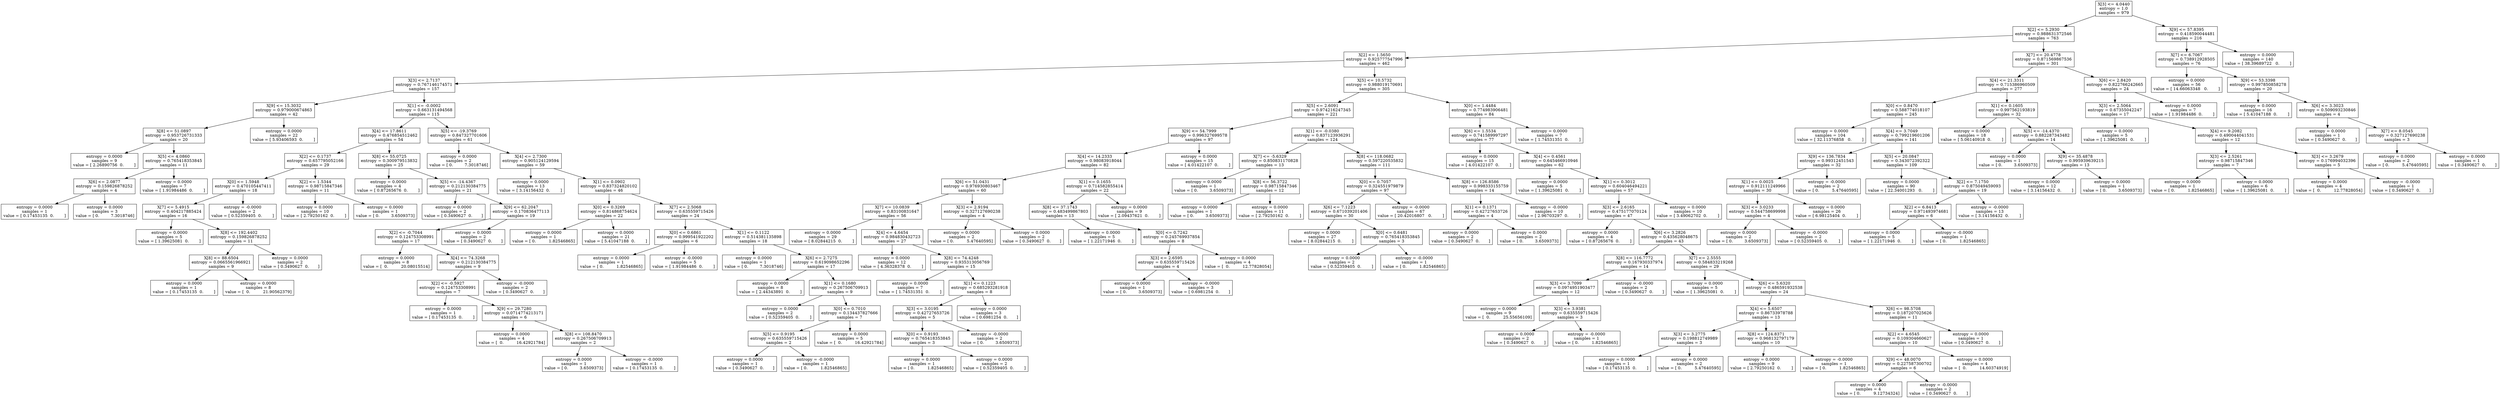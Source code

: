 digraph Tree {
0 [label="X[3] <= 4.0440\nentropy = 1.0\nsamples = 979", shape="box"] ;
1 [label="X[2] <= 5.2930\nentropy = 0.988631372546\nsamples = 763", shape="box"] ;
0 -> 1 ;
2 [label="X[2] <= 1.5650\nentropy = 0.925777547996\nsamples = 462", shape="box"] ;
1 -> 2 ;
3 [label="X[3] <= 2.7137\nentropy = 0.767146174571\nsamples = 157", shape="box"] ;
2 -> 3 ;
4 [label="X[9] <= 15.3032\nentropy = 0.979000674863\nsamples = 42", shape="box"] ;
3 -> 4 ;
5 [label="X[8] <= 51.0897\nentropy = 0.953726731333\nsamples = 20", shape="box"] ;
4 -> 5 ;
6 [label="entropy = 0.0000\nsamples = 9\nvalue = [ 2.26890756  0.        ]", shape="box"] ;
5 -> 6 ;
7 [label="X[5] <= 4.0860\nentropy = 0.765418353845\nsamples = 11", shape="box"] ;
5 -> 7 ;
8 [label="X[6] <= 2.0877\nentropy = 0.159826878252\nsamples = 4", shape="box"] ;
7 -> 8 ;
9 [label="entropy = 0.0000\nsamples = 1\nvalue = [ 0.17453135  0.        ]", shape="box"] ;
8 -> 9 ;
10 [label="entropy = 0.0000\nsamples = 3\nvalue = [ 0.         7.3018746]", shape="box"] ;
8 -> 10 ;
11 [label="entropy = 0.0000\nsamples = 7\nvalue = [ 1.91984486  0.        ]", shape="box"] ;
7 -> 11 ;
12 [label="entropy = 0.0000\nsamples = 22\nvalue = [ 5.93406593  0.        ]", shape="box"] ;
4 -> 12 ;
13 [label="X[1] <= -0.0002\nentropy = 0.663131494568\nsamples = 115", shape="box"] ;
3 -> 13 ;
14 [label="X[4] <= 17.8611\nentropy = 0.476854512462\nsamples = 54", shape="box"] ;
13 -> 14 ;
15 [label="X[2] <= 0.1737\nentropy = 0.657795052166\nsamples = 29", shape="box"] ;
14 -> 15 ;
16 [label="X[0] <= 1.5948\nentropy = 0.470105447411\nsamples = 18", shape="box"] ;
15 -> 16 ;
17 [label="X[7] <= 5.4915\nentropy = 0.404217885424\nsamples = 16", shape="box"] ;
16 -> 17 ;
18 [label="entropy = 0.0000\nsamples = 5\nvalue = [ 1.39625081  0.        ]", shape="box"] ;
17 -> 18 ;
19 [label="X[8] <= 192.4402\nentropy = 0.159826878252\nsamples = 11", shape="box"] ;
17 -> 19 ;
20 [label="X[8] <= 88.6504\nentropy = 0.0665561966921\nsamples = 9", shape="box"] ;
19 -> 20 ;
21 [label="entropy = 0.0000\nsamples = 1\nvalue = [ 0.17453135  0.        ]", shape="box"] ;
20 -> 21 ;
22 [label="entropy = 0.0000\nsamples = 8\nvalue = [  0.          21.90562379]", shape="box"] ;
20 -> 22 ;
23 [label="entropy = 0.0000\nsamples = 2\nvalue = [ 0.3490627  0.       ]", shape="box"] ;
19 -> 23 ;
24 [label="entropy = -0.0000\nsamples = 2\nvalue = [ 0.52359405  0.        ]", shape="box"] ;
16 -> 24 ;
25 [label="X[2] <= 1.5344\nentropy = 0.98715847346\nsamples = 11", shape="box"] ;
15 -> 25 ;
26 [label="entropy = 0.0000\nsamples = 10\nvalue = [ 2.79250162  0.        ]", shape="box"] ;
25 -> 26 ;
27 [label="entropy = 0.0000\nsamples = 1\nvalue = [ 0.         3.6509373]", shape="box"] ;
25 -> 27 ;
28 [label="X[8] <= 55.0725\nentropy = 0.300979513832\nsamples = 25", shape="box"] ;
14 -> 28 ;
29 [label="entropy = 0.0000\nsamples = 4\nvalue = [ 0.87265676  0.        ]", shape="box"] ;
28 -> 29 ;
30 [label="X[5] <= -14.4367\nentropy = 0.212130384775\nsamples = 21", shape="box"] ;
28 -> 30 ;
31 [label="entropy = 0.0000\nsamples = 2\nvalue = [ 0.3490627  0.       ]", shape="box"] ;
30 -> 31 ;
32 [label="X[9] <= 62.2047\nentropy = 0.170836477113\nsamples = 19", shape="box"] ;
30 -> 32 ;
33 [label="X[2] <= -0.7044\nentropy = 0.124753308991\nsamples = 17", shape="box"] ;
32 -> 33 ;
34 [label="entropy = 0.0000\nsamples = 8\nvalue = [  0.          20.08015514]", shape="box"] ;
33 -> 34 ;
35 [label="X[4] <= 74.3268\nentropy = 0.212130384775\nsamples = 9", shape="box"] ;
33 -> 35 ;
36 [label="X[2] <= -0.5927\nentropy = 0.124753308991\nsamples = 7", shape="box"] ;
35 -> 36 ;
37 [label="entropy = 0.0000\nsamples = 1\nvalue = [ 0.17453135  0.        ]", shape="box"] ;
36 -> 37 ;
38 [label="X[9] <= 29.7280\nentropy = 0.0714774213171\nsamples = 6", shape="box"] ;
36 -> 38 ;
39 [label="entropy = 0.0000\nsamples = 4\nvalue = [  0.          16.42921784]", shape="box"] ;
38 -> 39 ;
40 [label="X[8] <= 108.8470\nentropy = 0.267506709913\nsamples = 2", shape="box"] ;
38 -> 40 ;
41 [label="entropy = 0.0000\nsamples = 1\nvalue = [ 0.         3.6509373]", shape="box"] ;
40 -> 41 ;
42 [label="entropy = -0.0000\nsamples = 1\nvalue = [ 0.17453135  0.        ]", shape="box"] ;
40 -> 42 ;
43 [label="entropy = -0.0000\nsamples = 2\nvalue = [ 0.3490627  0.       ]", shape="box"] ;
35 -> 43 ;
44 [label="entropy = 0.0000\nsamples = 2\nvalue = [ 0.3490627  0.       ]", shape="box"] ;
32 -> 44 ;
45 [label="X[5] <= -19.3769\nentropy = 0.847327701606\nsamples = 61", shape="box"] ;
13 -> 45 ;
46 [label="entropy = 0.0000\nsamples = 2\nvalue = [ 0.         7.3018746]", shape="box"] ;
45 -> 46 ;
47 [label="X[4] <= 2.7300\nentropy = 0.905124129594\nsamples = 59", shape="box"] ;
45 -> 47 ;
48 [label="entropy = 0.0000\nsamples = 13\nvalue = [ 3.14156432  0.        ]", shape="box"] ;
47 -> 48 ;
49 [label="X[1] <= 0.0902\nentropy = 0.837324820102\nsamples = 46", shape="box"] ;
47 -> 49 ;
50 [label="X[0] <= 0.3269\nentropy = 0.814868754624\nsamples = 22", shape="box"] ;
49 -> 50 ;
51 [label="entropy = 0.0000\nsamples = 1\nvalue = [ 0.          1.82546865]", shape="box"] ;
50 -> 51 ;
52 [label="entropy = 0.0000\nsamples = 21\nvalue = [ 5.41047188  0.        ]", shape="box"] ;
50 -> 52 ;
53 [label="X[7] <= 2.5068\nentropy = 0.635559715426\nsamples = 24", shape="box"] ;
49 -> 53 ;
54 [label="X[0] <= 0.6861\nentropy = 0.999541922202\nsamples = 6", shape="box"] ;
53 -> 54 ;
55 [label="entropy = 0.0000\nsamples = 1\nvalue = [ 0.          1.82546865]", shape="box"] ;
54 -> 55 ;
56 [label="entropy = -0.0000\nsamples = 5\nvalue = [ 1.91984486  0.        ]", shape="box"] ;
54 -> 56 ;
57 [label="X[1] <= 0.1122\nentropy = 0.514381135898\nsamples = 18", shape="box"] ;
53 -> 57 ;
58 [label="entropy = 0.0000\nsamples = 1\nvalue = [ 0.         7.3018746]", shape="box"] ;
57 -> 58 ;
59 [label="X[6] <= 2.7275\nentropy = 0.619098652296\nsamples = 17", shape="box"] ;
57 -> 59 ;
60 [label="entropy = 0.0000\nsamples = 8\nvalue = [ 2.44343891  0.        ]", shape="box"] ;
59 -> 60 ;
61 [label="X[1] <= 0.1680\nentropy = 0.267506709913\nsamples = 9", shape="box"] ;
59 -> 61 ;
62 [label="entropy = 0.0000\nsamples = 2\nvalue = [ 0.52359405  0.        ]", shape="box"] ;
61 -> 62 ;
63 [label="X[0] <= 0.7010\nentropy = 0.134437827666\nsamples = 7", shape="box"] ;
61 -> 63 ;
64 [label="X[5] <= 0.9195\nentropy = 0.635559715426\nsamples = 2", shape="box"] ;
63 -> 64 ;
65 [label="entropy = 0.0000\nsamples = 1\nvalue = [ 0.3490627  0.       ]", shape="box"] ;
64 -> 65 ;
66 [label="entropy = -0.0000\nsamples = 1\nvalue = [ 0.          1.82546865]", shape="box"] ;
64 -> 66 ;
67 [label="entropy = 0.0000\nsamples = 5\nvalue = [  0.          16.42921784]", shape="box"] ;
63 -> 67 ;
68 [label="X[5] <= 10.5732\nentropy = 0.988019170691\nsamples = 305", shape="box"] ;
2 -> 68 ;
69 [label="X[5] <= 2.6091\nentropy = 0.974216247345\nsamples = 221", shape="box"] ;
68 -> 69 ;
70 [label="X[9] <= 54.7999\nentropy = 0.996327699578\nsamples = 97", shape="box"] ;
69 -> 70 ;
71 [label="X[4] <= 14.2333\nentropy = 0.98083918044\nsamples = 82", shape="box"] ;
70 -> 71 ;
72 [label="X[6] <= 51.0431\nentropy = 0.976930803467\nsamples = 60", shape="box"] ;
71 -> 72 ;
73 [label="X[7] <= 10.0839\nentropy = 0.83100831647\nsamples = 56", shape="box"] ;
72 -> 73 ;
74 [label="entropy = 0.0000\nsamples = 29\nvalue = [ 8.02844215  0.        ]", shape="box"] ;
73 -> 74 ;
75 [label="X[4] <= 4.6454\nentropy = 0.984830432723\nsamples = 27", shape="box"] ;
73 -> 75 ;
76 [label="entropy = 0.0000\nsamples = 12\nvalue = [ 4.36328378  0.        ]", shape="box"] ;
75 -> 76 ;
77 [label="X[8] <= 74.4248\nentropy = 0.935313056769\nsamples = 15", shape="box"] ;
75 -> 77 ;
78 [label="entropy = 0.0000\nsamples = 7\nvalue = [ 1.74531351  0.        ]", shape="box"] ;
77 -> 78 ;
79 [label="X[1] <= 0.1223\nentropy = 0.685293281918\nsamples = 8", shape="box"] ;
77 -> 79 ;
80 [label="X[3] <= 3.0195\nentropy = 0.42727653726\nsamples = 5", shape="box"] ;
79 -> 80 ;
81 [label="X[0] <= 0.9193\nentropy = 0.765418353845\nsamples = 3", shape="box"] ;
80 -> 81 ;
82 [label="entropy = 0.0000\nsamples = 1\nvalue = [ 0.          1.82546865]", shape="box"] ;
81 -> 82 ;
83 [label="entropy = 0.0000\nsamples = 2\nvalue = [ 0.52359405  0.        ]", shape="box"] ;
81 -> 83 ;
84 [label="entropy = -0.0000\nsamples = 2\nvalue = [ 0.         3.6509373]", shape="box"] ;
80 -> 84 ;
85 [label="entropy = 0.0000\nsamples = 3\nvalue = [ 0.6981254  0.       ]", shape="box"] ;
79 -> 85 ;
86 [label="X[3] <= 2.9194\nentropy = 0.327127690238\nsamples = 4", shape="box"] ;
72 -> 86 ;
87 [label="entropy = 0.0000\nsamples = 2\nvalue = [ 0.          5.47640595]", shape="box"] ;
86 -> 87 ;
88 [label="entropy = 0.0000\nsamples = 2\nvalue = [ 0.3490627  0.       ]", shape="box"] ;
86 -> 88 ;
89 [label="X[1] <= 0.1655\nentropy = 0.714582855414\nsamples = 22", shape="box"] ;
71 -> 89 ;
90 [label="X[8] <= 37.1743\nentropy = 0.483499867803\nsamples = 13", shape="box"] ;
89 -> 90 ;
91 [label="entropy = 0.0000\nsamples = 5\nvalue = [ 1.22171946  0.        ]", shape="box"] ;
90 -> 91 ;
92 [label="X[0] <= 0.7242\nentropy = 0.245769937854\nsamples = 8", shape="box"] ;
90 -> 92 ;
93 [label="X[3] <= 2.6595\nentropy = 0.635559715426\nsamples = 4", shape="box"] ;
92 -> 93 ;
94 [label="entropy = 0.0000\nsamples = 1\nvalue = [ 0.         3.6509373]", shape="box"] ;
93 -> 94 ;
95 [label="entropy = -0.0000\nsamples = 3\nvalue = [ 0.6981254  0.       ]", shape="box"] ;
93 -> 95 ;
96 [label="entropy = 0.0000\nsamples = 4\nvalue = [  0.          12.77828054]", shape="box"] ;
92 -> 96 ;
97 [label="entropy = 0.0000\nsamples = 9\nvalue = [ 2.09437621  0.        ]", shape="box"] ;
89 -> 97 ;
98 [label="entropy = 0.0000\nsamples = 15\nvalue = [ 4.01422107  0.        ]", shape="box"] ;
70 -> 98 ;
99 [label="X[1] <= -0.0380\nentropy = 0.837123936291\nsamples = 124", shape="box"] ;
69 -> 99 ;
100 [label="X[7] <= -5.6329\nentropy = 0.850831170828\nsamples = 13", shape="box"] ;
99 -> 100 ;
101 [label="entropy = 0.0000\nsamples = 1\nvalue = [ 0.         3.6509373]", shape="box"] ;
100 -> 101 ;
102 [label="X[8] <= 56.3722\nentropy = 0.98715847346\nsamples = 12", shape="box"] ;
100 -> 102 ;
103 [label="entropy = 0.0000\nsamples = 1\nvalue = [ 0.         3.6509373]", shape="box"] ;
102 -> 103 ;
104 [label="entropy = 0.0000\nsamples = 11\nvalue = [ 2.79250162  0.        ]", shape="box"] ;
102 -> 104 ;
105 [label="X[8] <= 118.0682\nentropy = 0.597220535832\nsamples = 111", shape="box"] ;
99 -> 105 ;
106 [label="X[0] <= 0.7057\nentropy = 0.324551979879\nsamples = 97", shape="box"] ;
105 -> 106 ;
107 [label="X[6] <= 7.1223\nentropy = 0.671039201406\nsamples = 30", shape="box"] ;
106 -> 107 ;
108 [label="entropy = 0.0000\nsamples = 27\nvalue = [ 8.02844215  0.        ]", shape="box"] ;
107 -> 108 ;
109 [label="X[0] <= 0.6481\nentropy = 0.765418353845\nsamples = 3", shape="box"] ;
107 -> 109 ;
110 [label="entropy = 0.0000\nsamples = 2\nvalue = [ 0.52359405  0.        ]", shape="box"] ;
109 -> 110 ;
111 [label="entropy = -0.0000\nsamples = 1\nvalue = [ 0.          1.82546865]", shape="box"] ;
109 -> 111 ;
112 [label="entropy = -0.0000\nsamples = 67\nvalue = [ 20.42016807   0.        ]", shape="box"] ;
106 -> 112 ;
113 [label="X[8] <= 126.8586\nentropy = 0.998333155759\nsamples = 14", shape="box"] ;
105 -> 113 ;
114 [label="X[1] <= 0.1371\nentropy = 0.42727653726\nsamples = 4", shape="box"] ;
113 -> 114 ;
115 [label="entropy = 0.0000\nsamples = 2\nvalue = [ 0.3490627  0.       ]", shape="box"] ;
114 -> 115 ;
116 [label="entropy = 0.0000\nsamples = 2\nvalue = [ 0.         3.6509373]", shape="box"] ;
114 -> 116 ;
117 [label="entropy = -0.0000\nsamples = 10\nvalue = [ 2.96703297  0.        ]", shape="box"] ;
113 -> 117 ;
118 [label="X[0] <= 1.4484\nentropy = 0.774983906481\nsamples = 84", shape="box"] ;
68 -> 118 ;
119 [label="X[6] <= 1.5534\nentropy = 0.741589997297\nsamples = 77", shape="box"] ;
118 -> 119 ;
120 [label="entropy = 0.0000\nsamples = 15\nvalue = [ 4.01422107  0.        ]", shape="box"] ;
119 -> 120 ;
121 [label="X[4] <= 0.4561\nentropy = 0.645466910946\nsamples = 62", shape="box"] ;
119 -> 121 ;
122 [label="entropy = 0.0000\nsamples = 5\nvalue = [ 1.39625081  0.        ]", shape="box"] ;
121 -> 122 ;
123 [label="X[1] <= 0.3012\nentropy = 0.604046494221\nsamples = 57", shape="box"] ;
121 -> 123 ;
124 [label="X[3] <= 2.6165\nentropy = 0.475177070124\nsamples = 47", shape="box"] ;
123 -> 124 ;
125 [label="entropy = 0.0000\nsamples = 4\nvalue = [ 0.87265676  0.        ]", shape="box"] ;
124 -> 125 ;
126 [label="X[6] <= 3.2826\nentropy = 0.435628048675\nsamples = 43", shape="box"] ;
124 -> 126 ;
127 [label="X[8] <= 116.7772\nentropy = 0.167930337974\nsamples = 14", shape="box"] ;
126 -> 127 ;
128 [label="X[3] <= 3.7099\nentropy = 0.0974951903477\nsamples = 12", shape="box"] ;
127 -> 128 ;
129 [label="entropy = 0.0000\nsamples = 9\nvalue = [  0.          25.55656109]", shape="box"] ;
128 -> 129 ;
130 [label="X[3] <= 3.9381\nentropy = 0.635559715426\nsamples = 3", shape="box"] ;
128 -> 130 ;
131 [label="entropy = 0.0000\nsamples = 2\nvalue = [ 0.3490627  0.       ]", shape="box"] ;
130 -> 131 ;
132 [label="entropy = -0.0000\nsamples = 1\nvalue = [ 0.          1.82546865]", shape="box"] ;
130 -> 132 ;
133 [label="entropy = -0.0000\nsamples = 2\nvalue = [ 0.3490627  0.       ]", shape="box"] ;
127 -> 133 ;
134 [label="X[7] <= 2.5555\nentropy = 0.584833219268\nsamples = 29", shape="box"] ;
126 -> 134 ;
135 [label="entropy = 0.0000\nsamples = 5\nvalue = [ 1.39625081  0.        ]", shape="box"] ;
134 -> 135 ;
136 [label="X[6] <= 5.6320\nentropy = 0.486591932538\nsamples = 24", shape="box"] ;
134 -> 136 ;
137 [label="X[4] <= 5.6507\nentropy = 0.86733978788\nsamples = 13", shape="box"] ;
136 -> 137 ;
138 [label="X[3] <= 3.2775\nentropy = 0.198812749989\nsamples = 3", shape="box"] ;
137 -> 138 ;
139 [label="entropy = 0.0000\nsamples = 1\nvalue = [ 0.17453135  0.        ]", shape="box"] ;
138 -> 139 ;
140 [label="entropy = 0.0000\nsamples = 2\nvalue = [ 0.          5.47640595]", shape="box"] ;
138 -> 140 ;
141 [label="X[8] <= 124.8371\nentropy = 0.968132797179\nsamples = 10", shape="box"] ;
137 -> 141 ;
142 [label="entropy = 0.0000\nsamples = 9\nvalue = [ 2.79250162  0.        ]", shape="box"] ;
141 -> 142 ;
143 [label="entropy = -0.0000\nsamples = 1\nvalue = [ 0.          1.82546865]", shape="box"] ;
141 -> 143 ;
144 [label="X[6] <= 98.5708\nentropy = 0.187207025626\nsamples = 11", shape="box"] ;
136 -> 144 ;
145 [label="X[2] <= 4.6545\nentropy = 0.109304660627\nsamples = 10", shape="box"] ;
144 -> 145 ;
146 [label="X[9] <= 48.0070\nentropy = 0.227587300702\nsamples = 6", shape="box"] ;
145 -> 146 ;
147 [label="entropy = 0.0000\nsamples = 4\nvalue = [ 0.          9.12734324]", shape="box"] ;
146 -> 147 ;
148 [label="entropy = -0.0000\nsamples = 2\nvalue = [ 0.3490627  0.       ]", shape="box"] ;
146 -> 148 ;
149 [label="entropy = 0.0000\nsamples = 4\nvalue = [  0.          14.60374919]", shape="box"] ;
145 -> 149 ;
150 [label="entropy = 0.0000\nsamples = 1\nvalue = [ 0.3490627  0.       ]", shape="box"] ;
144 -> 150 ;
151 [label="entropy = 0.0000\nsamples = 10\nvalue = [ 3.49062702  0.        ]", shape="box"] ;
123 -> 151 ;
152 [label="entropy = 0.0000\nsamples = 7\nvalue = [ 1.74531351  0.        ]", shape="box"] ;
118 -> 152 ;
153 [label="X[7] <= 20.4778\nentropy = 0.871569867536\nsamples = 301", shape="box"] ;
1 -> 153 ;
154 [label="X[4] <= 21.3311\nentropy = 0.715386960509\nsamples = 277", shape="box"] ;
153 -> 154 ;
155 [label="X[0] <= 0.8470\nentropy = 0.588774018107\nsamples = 245", shape="box"] ;
154 -> 155 ;
156 [label="entropy = 0.0000\nsamples = 104\nvalue = [ 32.11376858   0.        ]", shape="box"] ;
155 -> 156 ;
157 [label="X[4] <= 3.7049\nentropy = 0.799219601206\nsamples = 141", shape="box"] ;
155 -> 157 ;
158 [label="X[9] <= 136.7834\nentropy = 0.99312451543\nsamples = 32", shape="box"] ;
157 -> 158 ;
159 [label="X[1] <= 0.0025\nentropy = 0.912111249966\nsamples = 30", shape="box"] ;
158 -> 159 ;
160 [label="X[3] <= 3.0233\nentropy = 0.544758699998\nsamples = 4", shape="box"] ;
159 -> 160 ;
161 [label="entropy = 0.0000\nsamples = 2\nvalue = [ 0.         3.6509373]", shape="box"] ;
160 -> 161 ;
162 [label="entropy = -0.0000\nsamples = 2\nvalue = [ 0.52359405  0.        ]", shape="box"] ;
160 -> 162 ;
163 [label="entropy = 0.0000\nsamples = 26\nvalue = [ 6.98125404  0.        ]", shape="box"] ;
159 -> 163 ;
164 [label="entropy = -0.0000\nsamples = 2\nvalue = [ 0.          5.47640595]", shape="box"] ;
158 -> 164 ;
165 [label="X[5] <= 20.0847\nentropy = 0.343072392322\nsamples = 109", shape="box"] ;
157 -> 165 ;
166 [label="entropy = 0.0000\nsamples = 90\nvalue = [ 22.34001293   0.        ]", shape="box"] ;
165 -> 166 ;
167 [label="X[2] <= 7.1750\nentropy = 0.875049459093\nsamples = 19", shape="box"] ;
165 -> 167 ;
168 [label="X[2] <= 6.8413\nentropy = 0.971493974681\nsamples = 6", shape="box"] ;
167 -> 168 ;
169 [label="entropy = 0.0000\nsamples = 5\nvalue = [ 1.22171946  0.        ]", shape="box"] ;
168 -> 169 ;
170 [label="entropy = -0.0000\nsamples = 1\nvalue = [ 0.          1.82546865]", shape="box"] ;
168 -> 170 ;
171 [label="entropy = -0.0000\nsamples = 13\nvalue = [ 3.14156432  0.        ]", shape="box"] ;
167 -> 171 ;
172 [label="X[1] <= 0.1605\nentropy = 0.997562193819\nsamples = 32", shape="box"] ;
154 -> 172 ;
173 [label="entropy = 0.0000\nsamples = 18\nvalue = [ 5.06140918  0.        ]", shape="box"] ;
172 -> 173 ;
174 [label="X[5] <= -14.4370\nentropy = 0.882287343482\nsamples = 14", shape="box"] ;
172 -> 174 ;
175 [label="entropy = 0.0000\nsamples = 1\nvalue = [ 0.         3.6509373]", shape="box"] ;
174 -> 175 ;
176 [label="X[9] <= 35.4878\nentropy = 0.995939639215\nsamples = 13", shape="box"] ;
174 -> 176 ;
177 [label="entropy = 0.0000\nsamples = 12\nvalue = [ 3.14156432  0.        ]", shape="box"] ;
176 -> 177 ;
178 [label="entropy = 0.0000\nsamples = 1\nvalue = [ 0.         3.6509373]", shape="box"] ;
176 -> 178 ;
179 [label="X[6] <= 2.8420\nentropy = 0.822766242665\nsamples = 24", shape="box"] ;
153 -> 179 ;
180 [label="X[3] <= 2.5064\nentropy = 0.67355042247\nsamples = 17", shape="box"] ;
179 -> 180 ;
181 [label="entropy = 0.0000\nsamples = 5\nvalue = [ 1.39625081  0.        ]", shape="box"] ;
180 -> 181 ;
182 [label="X[4] <= 9.2082\nentropy = 0.490044041531\nsamples = 12", shape="box"] ;
180 -> 182 ;
183 [label="X[3] <= 2.5261\nentropy = 0.98715847346\nsamples = 7", shape="box"] ;
182 -> 183 ;
184 [label="entropy = 0.0000\nsamples = 1\nvalue = [ 0.          1.82546865]", shape="box"] ;
183 -> 184 ;
185 [label="entropy = 0.0000\nsamples = 6\nvalue = [ 1.39625081  0.        ]", shape="box"] ;
183 -> 185 ;
186 [label="X[3] <= 3.2679\nentropy = 0.176994032396\nsamples = 5", shape="box"] ;
182 -> 186 ;
187 [label="entropy = 0.0000\nsamples = 4\nvalue = [  0.          12.77828054]", shape="box"] ;
186 -> 187 ;
188 [label="entropy = -0.0000\nsamples = 1\nvalue = [ 0.3490627  0.       ]", shape="box"] ;
186 -> 188 ;
189 [label="entropy = 0.0000\nsamples = 7\nvalue = [ 1.91984486  0.        ]", shape="box"] ;
179 -> 189 ;
190 [label="X[9] <= 57.8395\nentropy = 0.418590044481\nsamples = 216", shape="box"] ;
0 -> 190 ;
191 [label="X[7] <= 6.7067\nentropy = 0.738912928505\nsamples = 76", shape="box"] ;
190 -> 191 ;
192 [label="entropy = 0.0000\nsamples = 56\nvalue = [ 14.66063348   0.        ]", shape="box"] ;
191 -> 192 ;
193 [label="X[9] <= 53.3398\nentropy = 0.997850858278\nsamples = 20", shape="box"] ;
191 -> 193 ;
194 [label="entropy = 0.0000\nsamples = 16\nvalue = [ 5.41047188  0.        ]", shape="box"] ;
193 -> 194 ;
195 [label="X[6] <= 3.3023\nentropy = 0.509093230846\nsamples = 4", shape="box"] ;
193 -> 195 ;
196 [label="entropy = 0.0000\nsamples = 1\nvalue = [ 0.3490627  0.       ]", shape="box"] ;
195 -> 196 ;
197 [label="X[7] <= 8.0545\nentropy = 0.327127690238\nsamples = 3", shape="box"] ;
195 -> 197 ;
198 [label="entropy = 0.0000\nsamples = 2\nvalue = [ 0.          5.47640595]", shape="box"] ;
197 -> 198 ;
199 [label="entropy = 0.0000\nsamples = 1\nvalue = [ 0.3490627  0.       ]", shape="box"] ;
197 -> 199 ;
200 [label="entropy = 0.0000\nsamples = 140\nvalue = [ 38.39689722   0.        ]", shape="box"] ;
190 -> 200 ;
}